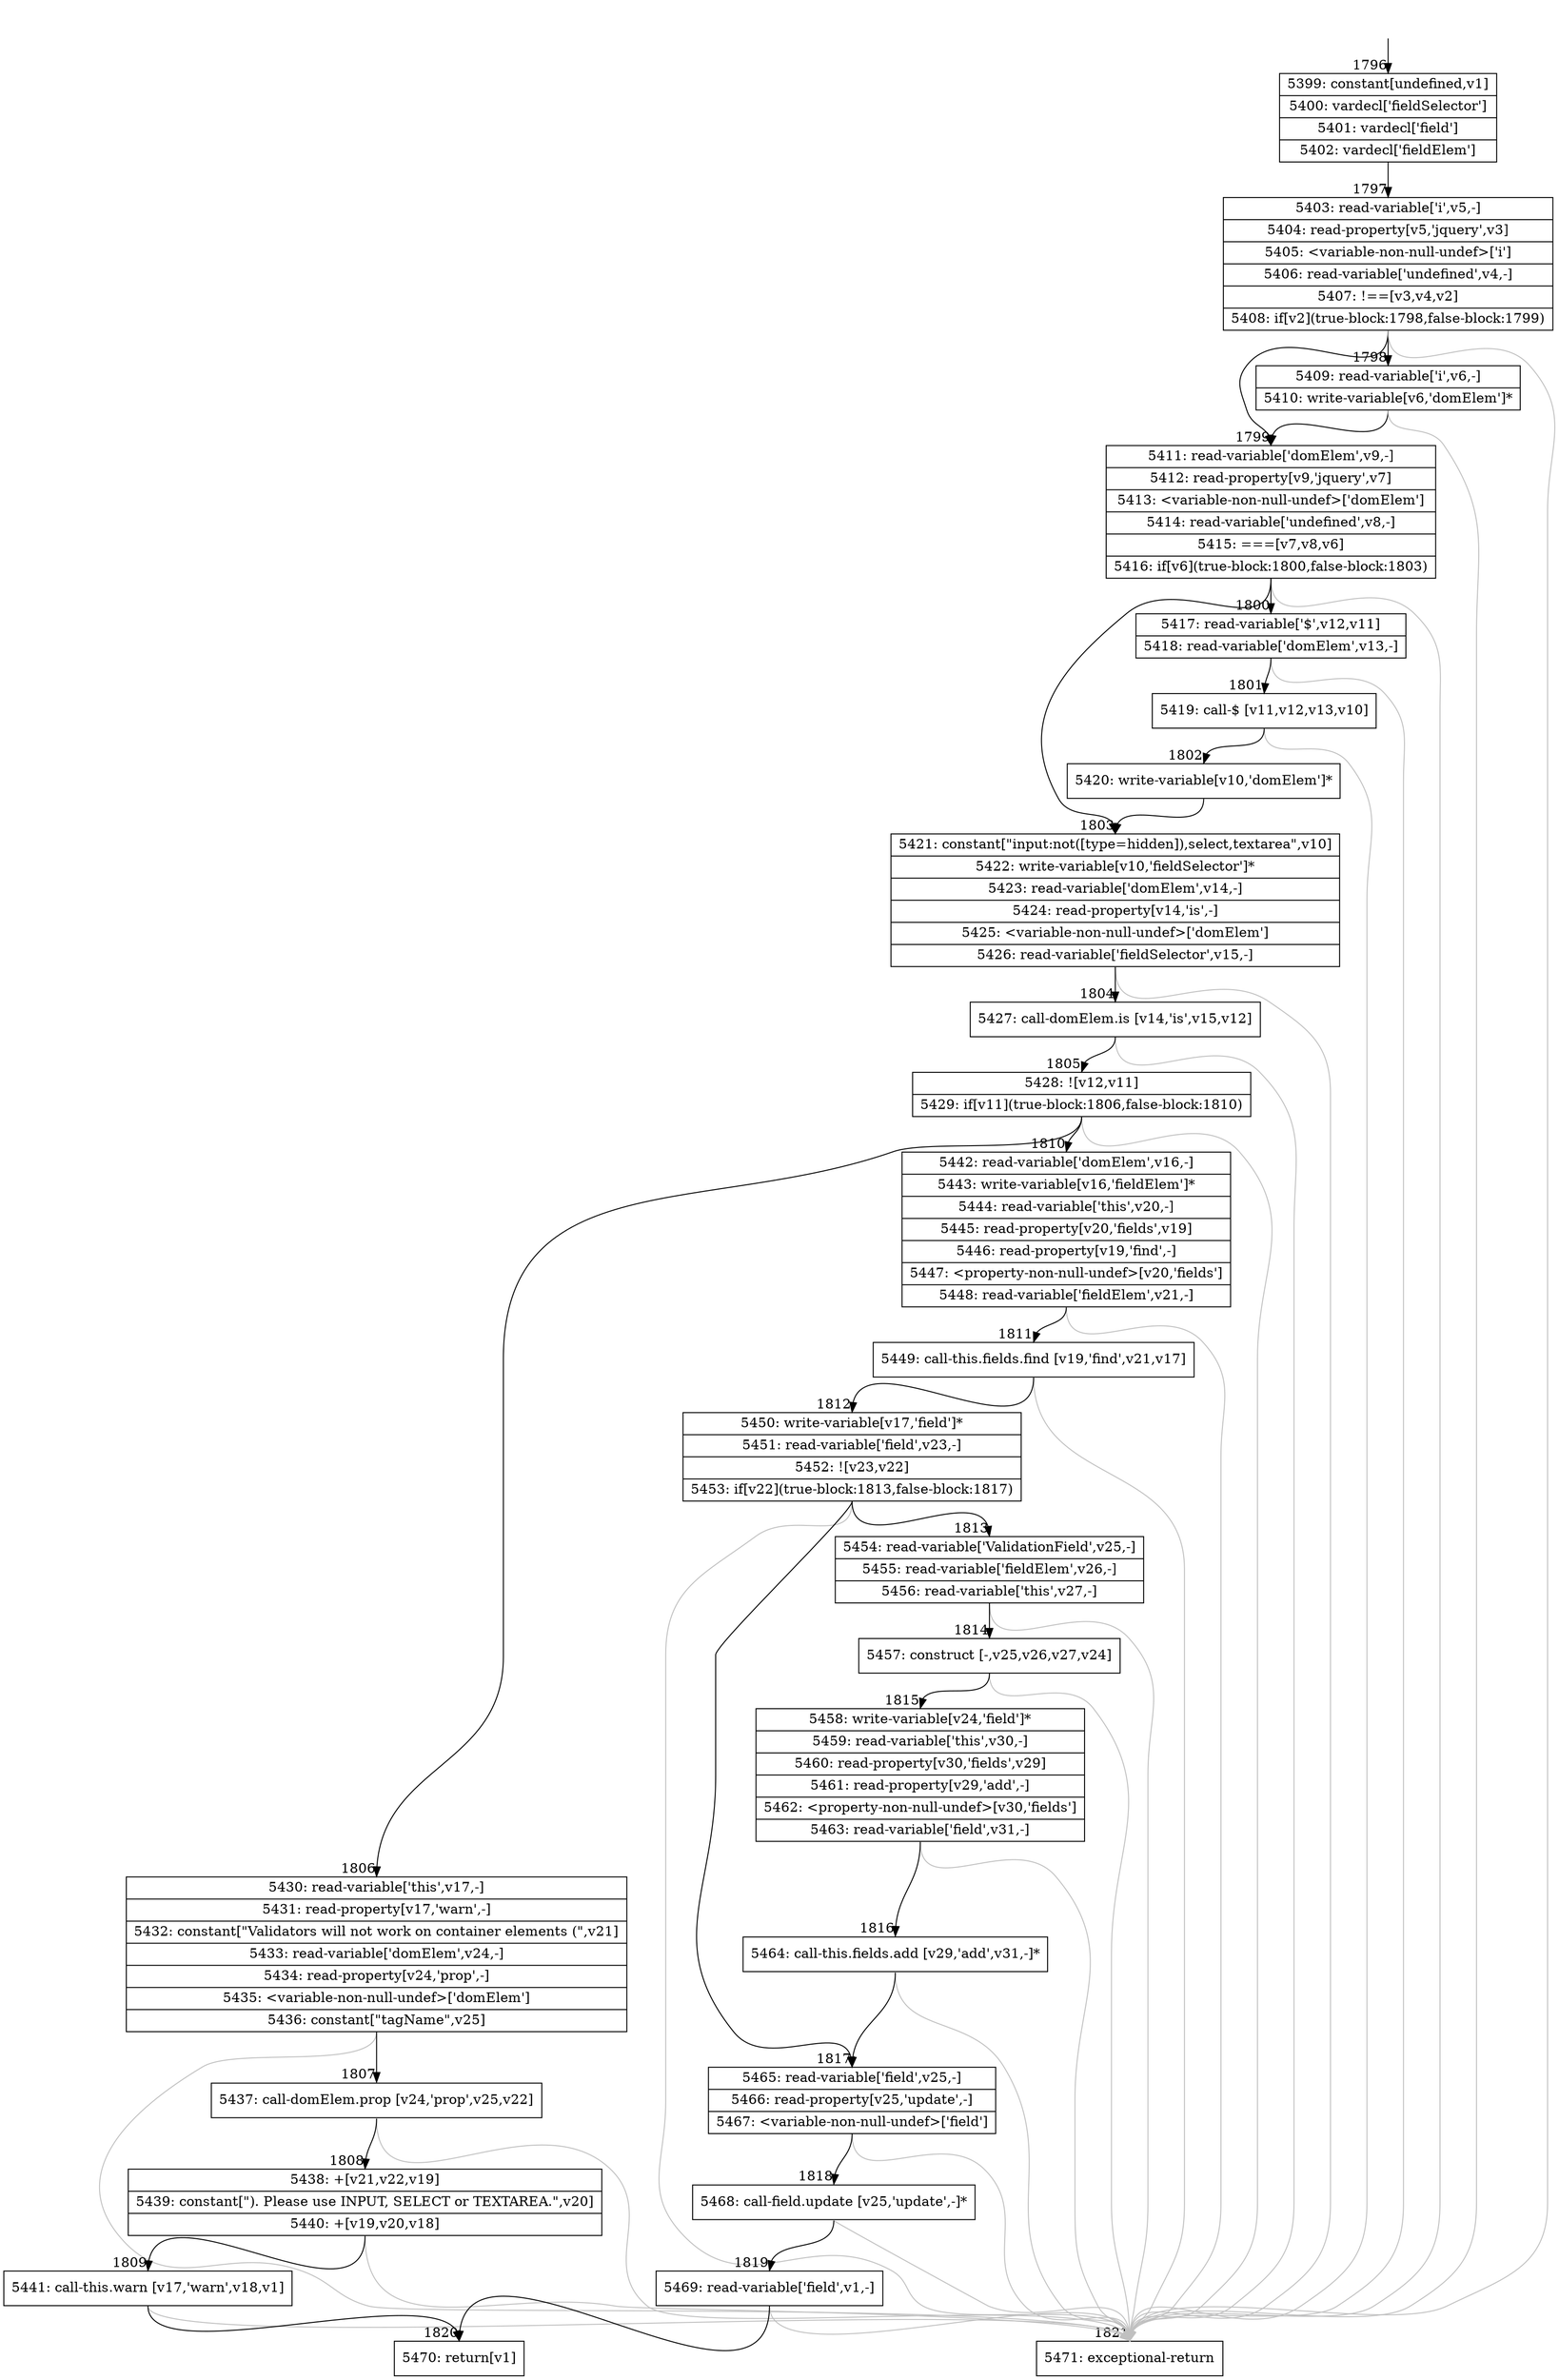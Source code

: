 digraph {
rankdir="TD"
BB_entry147[shape=none,label=""];
BB_entry147 -> BB1796 [tailport=s, headport=n, headlabel="    1796"]
BB1796 [shape=record label="{5399: constant[undefined,v1]|5400: vardecl['fieldSelector']|5401: vardecl['field']|5402: vardecl['fieldElem']}" ] 
BB1796 -> BB1797 [tailport=s, headport=n, headlabel="      1797"]
BB1797 [shape=record label="{5403: read-variable['i',v5,-]|5404: read-property[v5,'jquery',v3]|5405: \<variable-non-null-undef\>['i']|5406: read-variable['undefined',v4,-]|5407: !==[v3,v4,v2]|5408: if[v2](true-block:1798,false-block:1799)}" ] 
BB1797 -> BB1798 [tailport=s, headport=n, headlabel="      1798"]
BB1797 -> BB1799 [tailport=s, headport=n, headlabel="      1799"]
BB1797 -> BB1821 [tailport=s, headport=n, color=gray, headlabel="      1821"]
BB1798 [shape=record label="{5409: read-variable['i',v6,-]|5410: write-variable[v6,'domElem']*}" ] 
BB1798 -> BB1799 [tailport=s, headport=n]
BB1798 -> BB1821 [tailport=s, headport=n, color=gray]
BB1799 [shape=record label="{5411: read-variable['domElem',v9,-]|5412: read-property[v9,'jquery',v7]|5413: \<variable-non-null-undef\>['domElem']|5414: read-variable['undefined',v8,-]|5415: ===[v7,v8,v6]|5416: if[v6](true-block:1800,false-block:1803)}" ] 
BB1799 -> BB1800 [tailport=s, headport=n, headlabel="      1800"]
BB1799 -> BB1803 [tailport=s, headport=n, headlabel="      1803"]
BB1799 -> BB1821 [tailport=s, headport=n, color=gray]
BB1800 [shape=record label="{5417: read-variable['$',v12,v11]|5418: read-variable['domElem',v13,-]}" ] 
BB1800 -> BB1801 [tailport=s, headport=n, headlabel="      1801"]
BB1800 -> BB1821 [tailport=s, headport=n, color=gray]
BB1801 [shape=record label="{5419: call-$ [v11,v12,v13,v10]}" ] 
BB1801 -> BB1802 [tailport=s, headport=n, headlabel="      1802"]
BB1801 -> BB1821 [tailport=s, headport=n, color=gray]
BB1802 [shape=record label="{5420: write-variable[v10,'domElem']*}" ] 
BB1802 -> BB1803 [tailport=s, headport=n]
BB1803 [shape=record label="{5421: constant[\"input:not([type=hidden]),select,textarea\",v10]|5422: write-variable[v10,'fieldSelector']*|5423: read-variable['domElem',v14,-]|5424: read-property[v14,'is',-]|5425: \<variable-non-null-undef\>['domElem']|5426: read-variable['fieldSelector',v15,-]}" ] 
BB1803 -> BB1804 [tailport=s, headport=n, headlabel="      1804"]
BB1803 -> BB1821 [tailport=s, headport=n, color=gray]
BB1804 [shape=record label="{5427: call-domElem.is [v14,'is',v15,v12]}" ] 
BB1804 -> BB1805 [tailport=s, headport=n, headlabel="      1805"]
BB1804 -> BB1821 [tailport=s, headport=n, color=gray]
BB1805 [shape=record label="{5428: ![v12,v11]|5429: if[v11](true-block:1806,false-block:1810)}" ] 
BB1805 -> BB1806 [tailport=s, headport=n, headlabel="      1806"]
BB1805 -> BB1810 [tailport=s, headport=n, headlabel="      1810"]
BB1805 -> BB1821 [tailport=s, headport=n, color=gray]
BB1806 [shape=record label="{5430: read-variable['this',v17,-]|5431: read-property[v17,'warn',-]|5432: constant[\"Validators will not work on container elements (\",v21]|5433: read-variable['domElem',v24,-]|5434: read-property[v24,'prop',-]|5435: \<variable-non-null-undef\>['domElem']|5436: constant[\"tagName\",v25]}" ] 
BB1806 -> BB1807 [tailport=s, headport=n, headlabel="      1807"]
BB1806 -> BB1821 [tailport=s, headport=n, color=gray]
BB1807 [shape=record label="{5437: call-domElem.prop [v24,'prop',v25,v22]}" ] 
BB1807 -> BB1808 [tailport=s, headport=n, headlabel="      1808"]
BB1807 -> BB1821 [tailport=s, headport=n, color=gray]
BB1808 [shape=record label="{5438: +[v21,v22,v19]|5439: constant[\"). Please use INPUT, SELECT or TEXTAREA.\",v20]|5440: +[v19,v20,v18]}" ] 
BB1808 -> BB1809 [tailport=s, headport=n, headlabel="      1809"]
BB1808 -> BB1821 [tailport=s, headport=n, color=gray]
BB1809 [shape=record label="{5441: call-this.warn [v17,'warn',v18,v1]}" ] 
BB1809 -> BB1820 [tailport=s, headport=n, headlabel="      1820"]
BB1809 -> BB1821 [tailport=s, headport=n, color=gray]
BB1810 [shape=record label="{5442: read-variable['domElem',v16,-]|5443: write-variable[v16,'fieldElem']*|5444: read-variable['this',v20,-]|5445: read-property[v20,'fields',v19]|5446: read-property[v19,'find',-]|5447: \<property-non-null-undef\>[v20,'fields']|5448: read-variable['fieldElem',v21,-]}" ] 
BB1810 -> BB1811 [tailport=s, headport=n, headlabel="      1811"]
BB1810 -> BB1821 [tailport=s, headport=n, color=gray]
BB1811 [shape=record label="{5449: call-this.fields.find [v19,'find',v21,v17]}" ] 
BB1811 -> BB1812 [tailport=s, headport=n, headlabel="      1812"]
BB1811 -> BB1821 [tailport=s, headport=n, color=gray]
BB1812 [shape=record label="{5450: write-variable[v17,'field']*|5451: read-variable['field',v23,-]|5452: ![v23,v22]|5453: if[v22](true-block:1813,false-block:1817)}" ] 
BB1812 -> BB1813 [tailport=s, headport=n, headlabel="      1813"]
BB1812 -> BB1817 [tailport=s, headport=n, headlabel="      1817"]
BB1812 -> BB1821 [tailport=s, headport=n, color=gray]
BB1813 [shape=record label="{5454: read-variable['ValidationField',v25,-]|5455: read-variable['fieldElem',v26,-]|5456: read-variable['this',v27,-]}" ] 
BB1813 -> BB1814 [tailport=s, headport=n, headlabel="      1814"]
BB1813 -> BB1821 [tailport=s, headport=n, color=gray]
BB1814 [shape=record label="{5457: construct [-,v25,v26,v27,v24]}" ] 
BB1814 -> BB1815 [tailport=s, headport=n, headlabel="      1815"]
BB1814 -> BB1821 [tailport=s, headport=n, color=gray]
BB1815 [shape=record label="{5458: write-variable[v24,'field']*|5459: read-variable['this',v30,-]|5460: read-property[v30,'fields',v29]|5461: read-property[v29,'add',-]|5462: \<property-non-null-undef\>[v30,'fields']|5463: read-variable['field',v31,-]}" ] 
BB1815 -> BB1816 [tailport=s, headport=n, headlabel="      1816"]
BB1815 -> BB1821 [tailport=s, headport=n, color=gray]
BB1816 [shape=record label="{5464: call-this.fields.add [v29,'add',v31,-]*}" ] 
BB1816 -> BB1817 [tailport=s, headport=n]
BB1816 -> BB1821 [tailport=s, headport=n, color=gray]
BB1817 [shape=record label="{5465: read-variable['field',v25,-]|5466: read-property[v25,'update',-]|5467: \<variable-non-null-undef\>['field']}" ] 
BB1817 -> BB1818 [tailport=s, headport=n, headlabel="      1818"]
BB1817 -> BB1821 [tailport=s, headport=n, color=gray]
BB1818 [shape=record label="{5468: call-field.update [v25,'update',-]*}" ] 
BB1818 -> BB1819 [tailport=s, headport=n, headlabel="      1819"]
BB1818 -> BB1821 [tailport=s, headport=n, color=gray]
BB1819 [shape=record label="{5469: read-variable['field',v1,-]}" ] 
BB1819 -> BB1820 [tailport=s, headport=n]
BB1819 -> BB1821 [tailport=s, headport=n, color=gray]
BB1820 [shape=record label="{5470: return[v1]}" ] 
BB1821 [shape=record label="{5471: exceptional-return}" ] 
//#$~ 1639
}
